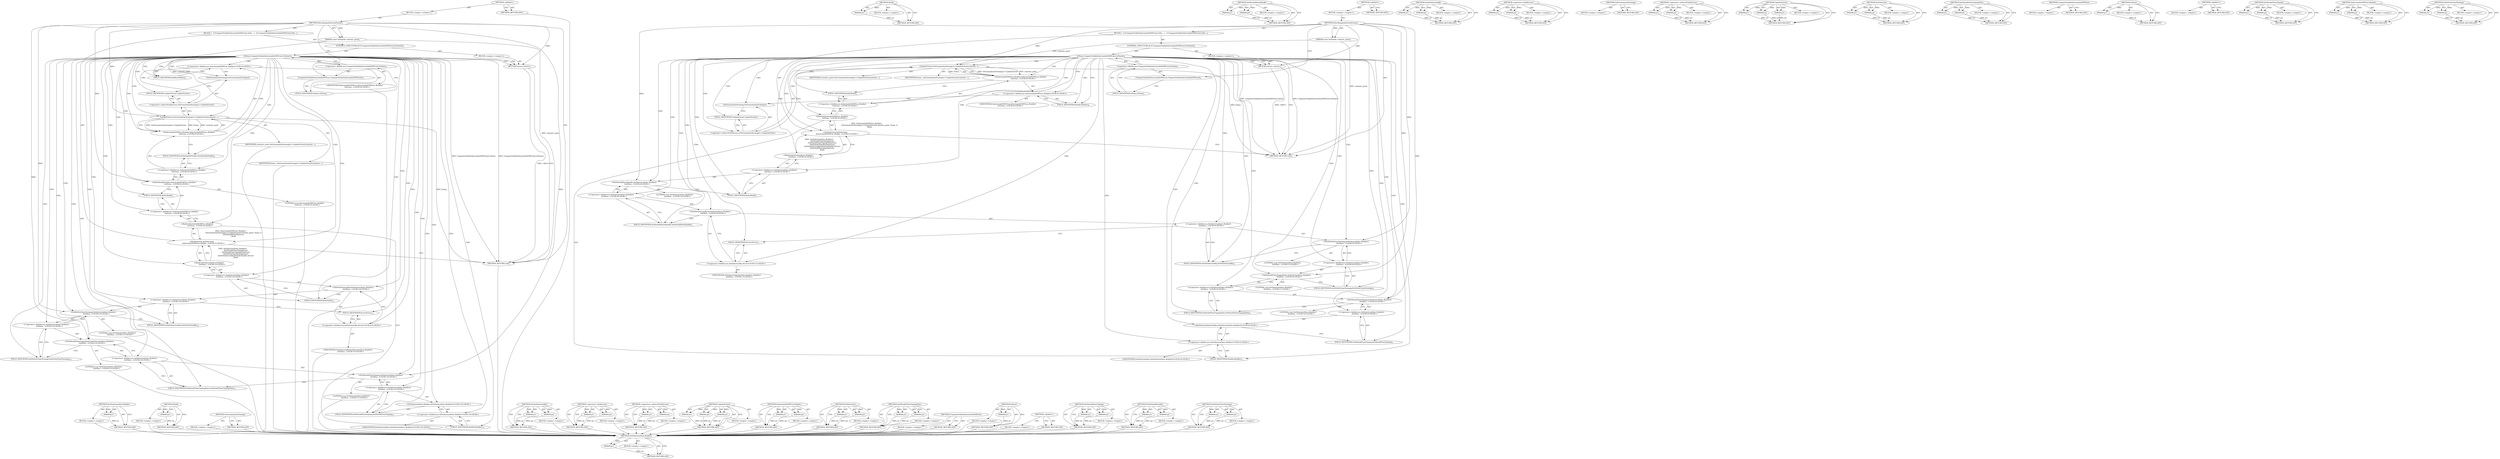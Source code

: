 digraph "SetDoNotClearStrategy" {
vulnerable_147 [label=<(METHOD,SetSelectionData.Builder)>];
vulnerable_148 [label=<(PARAM,p1)>];
vulnerable_149 [label=<(BLOCK,&lt;empty&gt;,&lt;empty&gt;)>];
vulnerable_150 [label=<(METHOD_RETURN,ANY)>];
vulnerable_99 [label=<(METHOD,Build)>];
vulnerable_100 [label=<(PARAM,p1)>];
vulnerable_101 [label=<(BLOCK,&lt;empty&gt;,&lt;empty&gt;)>];
vulnerable_102 [label=<(METHOD_RETURN,ANY)>];
vulnerable_124 [label=<(METHOD,GetGranularityStrategy)>];
vulnerable_125 [label=<(BLOCK,&lt;empty&gt;,&lt;empty&gt;)>];
vulnerable_126 [label=<(METHOD_RETURN,ANY)>];
vulnerable_6 [label=<(METHOD,&lt;global&gt;)<SUB>1</SUB>>];
vulnerable_7 [label=<(BLOCK,&lt;empty&gt;,&lt;empty&gt;)<SUB>1</SUB>>];
vulnerable_8 [label=<(METHOD,MoveRangeSelectionExtent)<SUB>1</SUB>>];
vulnerable_9 [label=<(PARAM,const IntPoint&amp; contents_point)<SUB>1</SUB>>];
vulnerable_10 [label=<(BLOCK,{
  if (ComputeVisibleSelectionInDOMTree().IsNo...,{
  if (ComputeVisibleSelectionInDOMTree().IsNo...)<SUB>1</SUB>>];
vulnerable_11 [label=<(CONTROL_STRUCTURE,IF,if (ComputeVisibleSelectionInDOMTree().IsNone()))<SUB>2</SUB>>];
vulnerable_12 [label=<(IsNone,ComputeVisibleSelectionInDOMTree().IsNone())<SUB>2</SUB>>];
vulnerable_13 [label=<(&lt;operator&gt;.fieldAccess,ComputeVisibleSelectionInDOMTree().IsNone)<SUB>2</SUB>>];
vulnerable_14 [label=<(ComputeVisibleSelectionInDOMTree,ComputeVisibleSelectionInDOMTree())<SUB>2</SUB>>];
vulnerable_15 [label=<(FIELD_IDENTIFIER,IsNone,IsNone)<SUB>2</SUB>>];
vulnerable_16 [label=<(BLOCK,&lt;empty&gt;,&lt;empty&gt;)<SUB>3</SUB>>];
vulnerable_17 [label=<(RETURN,return;,return;)<SUB>3</SUB>>];
vulnerable_18 [label="<(SetSelection,SetSelection(
       SelectionInDOMTree::Builde...)<SUB>5</SUB>>"];
vulnerable_19 [label="<(Build,SelectionInDOMTree::Builder(
           GetGran...)<SUB>6</SUB>>"];
vulnerable_20 [label="<(&lt;operator&gt;.fieldAccess,SelectionInDOMTree::Builder(
           GetGran...)<SUB>6</SUB>>"];
vulnerable_21 [label="<(SetIsHandleVisible,SelectionInDOMTree::Builder(
           GetGran...)<SUB>6</SUB>>"];
vulnerable_22 [label="<(&lt;operator&gt;.fieldAccess,SelectionInDOMTree::Builder(
           GetGran...)<SUB>6</SUB>>"];
vulnerable_23 [label="<(SelectionInDOMTree.Builder,SelectionInDOMTree::Builder(
           GetGran...)<SUB>6</SUB>>"];
vulnerable_24 [label="<(&lt;operator&gt;.fieldAccess,SelectionInDOMTree::Builder)<SUB>6</SUB>>"];
vulnerable_25 [label="<(IDENTIFIER,SelectionInDOMTree,SelectionInDOMTree::Builder(
           GetGran...)<SUB>6</SUB>>"];
vulnerable_26 [label=<(FIELD_IDENTIFIER,Builder,Builder)<SUB>6</SUB>>];
vulnerable_27 [label=<(UpdateExtent,GetGranularityStrategy()-&gt;UpdateExtent(contents...)<SUB>7</SUB>>];
vulnerable_28 [label=<(&lt;operator&gt;.indirectFieldAccess,GetGranularityStrategy()-&gt;UpdateExtent)<SUB>7</SUB>>];
vulnerable_29 [label=<(GetGranularityStrategy,GetGranularityStrategy())<SUB>7</SUB>>];
vulnerable_30 [label=<(FIELD_IDENTIFIER,UpdateExtent,UpdateExtent)<SUB>7</SUB>>];
vulnerable_31 [label=<(IDENTIFIER,contents_point,GetGranularityStrategy()-&gt;UpdateExtent(contents...)<SUB>7</SUB>>];
vulnerable_32 [label=<(IDENTIFIER,frame_,GetGranularityStrategy()-&gt;UpdateExtent(contents...)<SUB>7</SUB>>];
vulnerable_33 [label=<(FIELD_IDENTIFIER,SetIsHandleVisible,SetIsHandleVisible)<SUB>6</SUB>>];
vulnerable_34 [label="<(LITERAL,true,SelectionInDOMTree::Builder(
           GetGran...)<SUB>8</SUB>>"];
vulnerable_35 [label=<(FIELD_IDENTIFIER,Build,Build)<SUB>6</SUB>>];
vulnerable_36 [label="<(Build,SetSelectionData::Builder()
           .SetShou...)<SUB>10</SUB>>"];
vulnerable_37 [label="<(&lt;operator&gt;.fieldAccess,SetSelectionData::Builder()
           .SetShou...)<SUB>10</SUB>>"];
vulnerable_38 [label="<(SetSetSelectionBy,SetSelectionData::Builder()
           .SetShou...)<SUB>10</SUB>>"];
vulnerable_39 [label="<(&lt;operator&gt;.fieldAccess,SetSelectionData::Builder()
           .SetShou...)<SUB>10</SUB>>"];
vulnerable_40 [label="<(SetDoNotClearStrategy,SetSelectionData::Builder()
           .SetShou...)<SUB>10</SUB>>"];
vulnerable_41 [label="<(&lt;operator&gt;.fieldAccess,SetSelectionData::Builder()
           .SetShou...)<SUB>10</SUB>>"];
vulnerable_42 [label="<(SetShouldClearTypingStyle,SetSelectionData::Builder()
           .SetShou...)<SUB>10</SUB>>"];
vulnerable_43 [label="<(&lt;operator&gt;.fieldAccess,SetSelectionData::Builder()
           .SetShou...)<SUB>10</SUB>>"];
vulnerable_44 [label="<(SetShouldCloseTyping,SetSelectionData::Builder()
           .SetShou...)<SUB>10</SUB>>"];
vulnerable_45 [label="<(&lt;operator&gt;.fieldAccess,SetSelectionData::Builder()
           .SetShou...)<SUB>10</SUB>>"];
vulnerable_46 [label="<(SetSelectionData.Builder,SetSelectionData::Builder())<SUB>10</SUB>>"];
vulnerable_47 [label="<(&lt;operator&gt;.fieldAccess,SetSelectionData::Builder)<SUB>10</SUB>>"];
vulnerable_48 [label="<(IDENTIFIER,SetSelectionData,SetSelectionData::Builder())<SUB>10</SUB>>"];
vulnerable_49 [label=<(FIELD_IDENTIFIER,Builder,Builder)<SUB>10</SUB>>];
vulnerable_50 [label=<(FIELD_IDENTIFIER,SetShouldCloseTyping,SetShouldCloseTyping)<SUB>10</SUB>>];
vulnerable_51 [label="<(LITERAL,true,SetSelectionData::Builder()
           .SetShou...)<SUB>11</SUB>>"];
vulnerable_52 [label=<(FIELD_IDENTIFIER,SetShouldClearTypingStyle,SetShouldClearTypingStyle)<SUB>10</SUB>>];
vulnerable_53 [label="<(LITERAL,true,SetSelectionData::Builder()
           .SetShou...)<SUB>12</SUB>>"];
vulnerable_54 [label=<(FIELD_IDENTIFIER,SetDoNotClearStrategy,SetDoNotClearStrategy)<SUB>10</SUB>>];
vulnerable_55 [label="<(LITERAL,true,SetSelectionData::Builder()
           .SetShou...)<SUB>13</SUB>>"];
vulnerable_56 [label=<(FIELD_IDENTIFIER,SetSetSelectionBy,SetSetSelectionBy)<SUB>10</SUB>>];
vulnerable_57 [label="<(&lt;operator&gt;.fieldAccess,SetSelectionBy::kUser)<SUB>14</SUB>>"];
vulnerable_58 [label="<(IDENTIFIER,SetSelectionBy,SetSelectionData::Builder()
           .SetShou...)<SUB>14</SUB>>"];
vulnerable_59 [label=<(FIELD_IDENTIFIER,kUser,kUser)<SUB>14</SUB>>];
vulnerable_60 [label=<(FIELD_IDENTIFIER,Build,Build)<SUB>10</SUB>>];
vulnerable_61 [label=<(METHOD_RETURN,void)<SUB>1</SUB>>];
vulnerable_63 [label=<(METHOD_RETURN,ANY)<SUB>1</SUB>>];
vulnerable_127 [label=<(METHOD,SetSetSelectionBy)>];
vulnerable_128 [label=<(PARAM,p1)>];
vulnerable_129 [label=<(PARAM,p2)>];
vulnerable_130 [label=<(BLOCK,&lt;empty&gt;,&lt;empty&gt;)>];
vulnerable_131 [label=<(METHOD_RETURN,ANY)>];
vulnerable_86 [label=<(METHOD,&lt;operator&gt;.fieldAccess)>];
vulnerable_87 [label=<(PARAM,p1)>];
vulnerable_88 [label=<(PARAM,p2)>];
vulnerable_89 [label=<(BLOCK,&lt;empty&gt;,&lt;empty&gt;)>];
vulnerable_90 [label=<(METHOD_RETURN,ANY)>];
vulnerable_119 [label=<(METHOD,&lt;operator&gt;.indirectFieldAccess)>];
vulnerable_120 [label=<(PARAM,p1)>];
vulnerable_121 [label=<(PARAM,p2)>];
vulnerable_122 [label=<(BLOCK,&lt;empty&gt;,&lt;empty&gt;)>];
vulnerable_123 [label=<(METHOD_RETURN,ANY)>];
vulnerable_113 [label=<(METHOD,UpdateExtent)>];
vulnerable_114 [label=<(PARAM,p1)>];
vulnerable_115 [label=<(PARAM,p2)>];
vulnerable_116 [label=<(PARAM,p3)>];
vulnerable_117 [label=<(BLOCK,&lt;empty&gt;,&lt;empty&gt;)>];
vulnerable_118 [label=<(METHOD_RETURN,ANY)>];
vulnerable_108 [label=<(METHOD,SelectionInDOMTree.Builder)>];
vulnerable_109 [label=<(PARAM,p1)>];
vulnerable_110 [label=<(PARAM,p2)>];
vulnerable_111 [label=<(BLOCK,&lt;empty&gt;,&lt;empty&gt;)>];
vulnerable_112 [label=<(METHOD_RETURN,ANY)>];
vulnerable_94 [label=<(METHOD,SetSelection)>];
vulnerable_95 [label=<(PARAM,p1)>];
vulnerable_96 [label=<(PARAM,p2)>];
vulnerable_97 [label=<(BLOCK,&lt;empty&gt;,&lt;empty&gt;)>];
vulnerable_98 [label=<(METHOD_RETURN,ANY)>];
vulnerable_137 [label=<(METHOD,SetShouldClearTypingStyle)>];
vulnerable_138 [label=<(PARAM,p1)>];
vulnerable_139 [label=<(PARAM,p2)>];
vulnerable_140 [label=<(BLOCK,&lt;empty&gt;,&lt;empty&gt;)>];
vulnerable_141 [label=<(METHOD_RETURN,ANY)>];
vulnerable_91 [label=<(METHOD,ComputeVisibleSelectionInDOMTree)>];
vulnerable_92 [label=<(BLOCK,&lt;empty&gt;,&lt;empty&gt;)>];
vulnerable_93 [label=<(METHOD_RETURN,ANY)>];
vulnerable_82 [label=<(METHOD,IsNone)>];
vulnerable_83 [label=<(PARAM,p1)>];
vulnerable_84 [label=<(BLOCK,&lt;empty&gt;,&lt;empty&gt;)>];
vulnerable_85 [label=<(METHOD_RETURN,ANY)>];
vulnerable_76 [label=<(METHOD,&lt;global&gt;)<SUB>1</SUB>>];
vulnerable_77 [label=<(BLOCK,&lt;empty&gt;,&lt;empty&gt;)>];
vulnerable_78 [label=<(METHOD_RETURN,ANY)>];
vulnerable_142 [label=<(METHOD,SetShouldCloseTyping)>];
vulnerable_143 [label=<(PARAM,p1)>];
vulnerable_144 [label=<(PARAM,p2)>];
vulnerable_145 [label=<(BLOCK,&lt;empty&gt;,&lt;empty&gt;)>];
vulnerable_146 [label=<(METHOD_RETURN,ANY)>];
vulnerable_103 [label=<(METHOD,SetIsHandleVisible)>];
vulnerable_104 [label=<(PARAM,p1)>];
vulnerable_105 [label=<(PARAM,p2)>];
vulnerable_106 [label=<(BLOCK,&lt;empty&gt;,&lt;empty&gt;)>];
vulnerable_107 [label=<(METHOD_RETURN,ANY)>];
vulnerable_132 [label=<(METHOD,SetDoNotClearStrategy)>];
vulnerable_133 [label=<(PARAM,p1)>];
vulnerable_134 [label=<(PARAM,p2)>];
vulnerable_135 [label=<(BLOCK,&lt;empty&gt;,&lt;empty&gt;)>];
vulnerable_136 [label=<(METHOD_RETURN,ANY)>];
fixed_147 [label=<(METHOD,SetSelectionData.Builder)>];
fixed_148 [label=<(PARAM,p1)>];
fixed_149 [label=<(BLOCK,&lt;empty&gt;,&lt;empty&gt;)>];
fixed_150 [label=<(METHOD_RETURN,ANY)>];
fixed_99 [label=<(METHOD,Build)>];
fixed_100 [label=<(PARAM,p1)>];
fixed_101 [label=<(BLOCK,&lt;empty&gt;,&lt;empty&gt;)>];
fixed_102 [label=<(METHOD_RETURN,ANY)>];
fixed_122 [label=<(METHOD,SetShouldShowHandle)>];
fixed_123 [label=<(PARAM,p1)>];
fixed_124 [label=<(PARAM,p2)>];
fixed_125 [label=<(BLOCK,&lt;empty&gt;,&lt;empty&gt;)>];
fixed_126 [label=<(METHOD_RETURN,ANY)>];
fixed_6 [label=<(METHOD,&lt;global&gt;)<SUB>1</SUB>>];
fixed_7 [label=<(BLOCK,&lt;empty&gt;,&lt;empty&gt;)<SUB>1</SUB>>];
fixed_8 [label=<(METHOD,MoveRangeSelectionExtent)<SUB>1</SUB>>];
fixed_9 [label=<(PARAM,const IntPoint&amp; contents_point)<SUB>1</SUB>>];
fixed_10 [label=<(BLOCK,{
  if (ComputeVisibleSelectionInDOMTree().IsNo...,{
  if (ComputeVisibleSelectionInDOMTree().IsNo...)<SUB>1</SUB>>];
fixed_11 [label=<(CONTROL_STRUCTURE,IF,if (ComputeVisibleSelectionInDOMTree().IsNone()))<SUB>2</SUB>>];
fixed_12 [label=<(IsNone,ComputeVisibleSelectionInDOMTree().IsNone())<SUB>2</SUB>>];
fixed_13 [label=<(&lt;operator&gt;.fieldAccess,ComputeVisibleSelectionInDOMTree().IsNone)<SUB>2</SUB>>];
fixed_14 [label=<(ComputeVisibleSelectionInDOMTree,ComputeVisibleSelectionInDOMTree())<SUB>2</SUB>>];
fixed_15 [label=<(FIELD_IDENTIFIER,IsNone,IsNone)<SUB>2</SUB>>];
fixed_16 [label=<(BLOCK,&lt;empty&gt;,&lt;empty&gt;)<SUB>3</SUB>>];
fixed_17 [label=<(RETURN,return;,return;)<SUB>3</SUB>>];
fixed_18 [label="<(SetSelection,SetSelection(
       SelectionInDOMTree::Builde...)<SUB>5</SUB>>"];
fixed_19 [label="<(Build,SelectionInDOMTree::Builder(
           GetGran...)<SUB>6</SUB>>"];
fixed_20 [label="<(&lt;operator&gt;.fieldAccess,SelectionInDOMTree::Builder(
           GetGran...)<SUB>6</SUB>>"];
fixed_21 [label="<(SelectionInDOMTree.Builder,SelectionInDOMTree::Builder(
           GetGran...)<SUB>6</SUB>>"];
fixed_22 [label="<(&lt;operator&gt;.fieldAccess,SelectionInDOMTree::Builder)<SUB>6</SUB>>"];
fixed_23 [label="<(IDENTIFIER,SelectionInDOMTree,SelectionInDOMTree::Builder(
           GetGran...)<SUB>6</SUB>>"];
fixed_24 [label=<(FIELD_IDENTIFIER,Builder,Builder)<SUB>6</SUB>>];
fixed_25 [label=<(UpdateExtent,GetGranularityStrategy()-&gt;UpdateExtent(contents...)<SUB>7</SUB>>];
fixed_26 [label=<(&lt;operator&gt;.indirectFieldAccess,GetGranularityStrategy()-&gt;UpdateExtent)<SUB>7</SUB>>];
fixed_27 [label=<(GetGranularityStrategy,GetGranularityStrategy())<SUB>7</SUB>>];
fixed_28 [label=<(FIELD_IDENTIFIER,UpdateExtent,UpdateExtent)<SUB>7</SUB>>];
fixed_29 [label=<(IDENTIFIER,contents_point,GetGranularityStrategy()-&gt;UpdateExtent(contents...)<SUB>7</SUB>>];
fixed_30 [label=<(IDENTIFIER,frame_,GetGranularityStrategy()-&gt;UpdateExtent(contents...)<SUB>7</SUB>>];
fixed_31 [label=<(FIELD_IDENTIFIER,Build,Build)<SUB>6</SUB>>];
fixed_32 [label="<(Build,SetSelectionData::Builder()
           .SetShou...)<SUB>9</SUB>>"];
fixed_33 [label="<(&lt;operator&gt;.fieldAccess,SetSelectionData::Builder()
           .SetShou...)<SUB>9</SUB>>"];
fixed_34 [label="<(SetShouldShowHandle,SetSelectionData::Builder()
           .SetShou...)<SUB>9</SUB>>"];
fixed_35 [label="<(&lt;operator&gt;.fieldAccess,SetSelectionData::Builder()
           .SetShou...)<SUB>9</SUB>>"];
fixed_36 [label="<(SetSetSelectionBy,SetSelectionData::Builder()
           .SetShou...)<SUB>9</SUB>>"];
fixed_37 [label="<(&lt;operator&gt;.fieldAccess,SetSelectionData::Builder()
           .SetShou...)<SUB>9</SUB>>"];
fixed_38 [label="<(SetDoNotClearStrategy,SetSelectionData::Builder()
           .SetShou...)<SUB>9</SUB>>"];
fixed_39 [label="<(&lt;operator&gt;.fieldAccess,SetSelectionData::Builder()
           .SetShou...)<SUB>9</SUB>>"];
fixed_40 [label="<(SetShouldClearTypingStyle,SetSelectionData::Builder()
           .SetShou...)<SUB>9</SUB>>"];
fixed_41 [label="<(&lt;operator&gt;.fieldAccess,SetSelectionData::Builder()
           .SetShou...)<SUB>9</SUB>>"];
fixed_42 [label="<(SetShouldCloseTyping,SetSelectionData::Builder()
           .SetShou...)<SUB>9</SUB>>"];
fixed_43 [label="<(&lt;operator&gt;.fieldAccess,SetSelectionData::Builder()
           .SetShou...)<SUB>9</SUB>>"];
fixed_44 [label="<(SetSelectionData.Builder,SetSelectionData::Builder())<SUB>9</SUB>>"];
fixed_45 [label="<(&lt;operator&gt;.fieldAccess,SetSelectionData::Builder)<SUB>9</SUB>>"];
fixed_46 [label="<(IDENTIFIER,SetSelectionData,SetSelectionData::Builder())<SUB>9</SUB>>"];
fixed_47 [label=<(FIELD_IDENTIFIER,Builder,Builder)<SUB>9</SUB>>];
fixed_48 [label=<(FIELD_IDENTIFIER,SetShouldCloseTyping,SetShouldCloseTyping)<SUB>9</SUB>>];
fixed_49 [label="<(LITERAL,true,SetSelectionData::Builder()
           .SetShou...)<SUB>10</SUB>>"];
fixed_50 [label=<(FIELD_IDENTIFIER,SetShouldClearTypingStyle,SetShouldClearTypingStyle)<SUB>9</SUB>>];
fixed_51 [label="<(LITERAL,true,SetSelectionData::Builder()
           .SetShou...)<SUB>11</SUB>>"];
fixed_52 [label=<(FIELD_IDENTIFIER,SetDoNotClearStrategy,SetDoNotClearStrategy)<SUB>9</SUB>>];
fixed_53 [label="<(LITERAL,true,SetSelectionData::Builder()
           .SetShou...)<SUB>12</SUB>>"];
fixed_54 [label=<(FIELD_IDENTIFIER,SetSetSelectionBy,SetSetSelectionBy)<SUB>9</SUB>>];
fixed_55 [label="<(&lt;operator&gt;.fieldAccess,SetSelectionBy::kUser)<SUB>13</SUB>>"];
fixed_56 [label="<(IDENTIFIER,SetSelectionBy,SetSelectionData::Builder()
           .SetShou...)<SUB>13</SUB>>"];
fixed_57 [label=<(FIELD_IDENTIFIER,kUser,kUser)<SUB>13</SUB>>];
fixed_58 [label=<(FIELD_IDENTIFIER,SetShouldShowHandle,SetShouldShowHandle)<SUB>9</SUB>>];
fixed_59 [label="<(LITERAL,true,SetSelectionData::Builder()
           .SetShou...)<SUB>14</SUB>>"];
fixed_60 [label=<(FIELD_IDENTIFIER,Build,Build)<SUB>9</SUB>>];
fixed_61 [label=<(METHOD_RETURN,void)<SUB>1</SUB>>];
fixed_63 [label=<(METHOD_RETURN,ANY)<SUB>1</SUB>>];
fixed_127 [label=<(METHOD,SetSetSelectionBy)>];
fixed_128 [label=<(PARAM,p1)>];
fixed_129 [label=<(PARAM,p2)>];
fixed_130 [label=<(BLOCK,&lt;empty&gt;,&lt;empty&gt;)>];
fixed_131 [label=<(METHOD_RETURN,ANY)>];
fixed_86 [label=<(METHOD,&lt;operator&gt;.fieldAccess)>];
fixed_87 [label=<(PARAM,p1)>];
fixed_88 [label=<(PARAM,p2)>];
fixed_89 [label=<(BLOCK,&lt;empty&gt;,&lt;empty&gt;)>];
fixed_90 [label=<(METHOD_RETURN,ANY)>];
fixed_119 [label=<(METHOD,GetGranularityStrategy)>];
fixed_120 [label=<(BLOCK,&lt;empty&gt;,&lt;empty&gt;)>];
fixed_121 [label=<(METHOD_RETURN,ANY)>];
fixed_114 [label=<(METHOD,&lt;operator&gt;.indirectFieldAccess)>];
fixed_115 [label=<(PARAM,p1)>];
fixed_116 [label=<(PARAM,p2)>];
fixed_117 [label=<(BLOCK,&lt;empty&gt;,&lt;empty&gt;)>];
fixed_118 [label=<(METHOD_RETURN,ANY)>];
fixed_108 [label=<(METHOD,UpdateExtent)>];
fixed_109 [label=<(PARAM,p1)>];
fixed_110 [label=<(PARAM,p2)>];
fixed_111 [label=<(PARAM,p3)>];
fixed_112 [label=<(BLOCK,&lt;empty&gt;,&lt;empty&gt;)>];
fixed_113 [label=<(METHOD_RETURN,ANY)>];
fixed_94 [label=<(METHOD,SetSelection)>];
fixed_95 [label=<(PARAM,p1)>];
fixed_96 [label=<(PARAM,p2)>];
fixed_97 [label=<(BLOCK,&lt;empty&gt;,&lt;empty&gt;)>];
fixed_98 [label=<(METHOD_RETURN,ANY)>];
fixed_137 [label=<(METHOD,SetShouldClearTypingStyle)>];
fixed_138 [label=<(PARAM,p1)>];
fixed_139 [label=<(PARAM,p2)>];
fixed_140 [label=<(BLOCK,&lt;empty&gt;,&lt;empty&gt;)>];
fixed_141 [label=<(METHOD_RETURN,ANY)>];
fixed_91 [label=<(METHOD,ComputeVisibleSelectionInDOMTree)>];
fixed_92 [label=<(BLOCK,&lt;empty&gt;,&lt;empty&gt;)>];
fixed_93 [label=<(METHOD_RETURN,ANY)>];
fixed_82 [label=<(METHOD,IsNone)>];
fixed_83 [label=<(PARAM,p1)>];
fixed_84 [label=<(BLOCK,&lt;empty&gt;,&lt;empty&gt;)>];
fixed_85 [label=<(METHOD_RETURN,ANY)>];
fixed_76 [label=<(METHOD,&lt;global&gt;)<SUB>1</SUB>>];
fixed_77 [label=<(BLOCK,&lt;empty&gt;,&lt;empty&gt;)>];
fixed_78 [label=<(METHOD_RETURN,ANY)>];
fixed_142 [label=<(METHOD,SetShouldCloseTyping)>];
fixed_143 [label=<(PARAM,p1)>];
fixed_144 [label=<(PARAM,p2)>];
fixed_145 [label=<(BLOCK,&lt;empty&gt;,&lt;empty&gt;)>];
fixed_146 [label=<(METHOD_RETURN,ANY)>];
fixed_103 [label=<(METHOD,SelectionInDOMTree.Builder)>];
fixed_104 [label=<(PARAM,p1)>];
fixed_105 [label=<(PARAM,p2)>];
fixed_106 [label=<(BLOCK,&lt;empty&gt;,&lt;empty&gt;)>];
fixed_107 [label=<(METHOD_RETURN,ANY)>];
fixed_132 [label=<(METHOD,SetDoNotClearStrategy)>];
fixed_133 [label=<(PARAM,p1)>];
fixed_134 [label=<(PARAM,p2)>];
fixed_135 [label=<(BLOCK,&lt;empty&gt;,&lt;empty&gt;)>];
fixed_136 [label=<(METHOD_RETURN,ANY)>];
vulnerable_147 -> vulnerable_148  [key=0, label="AST: "];
vulnerable_147 -> vulnerable_148  [key=1, label="DDG: "];
vulnerable_147 -> vulnerable_149  [key=0, label="AST: "];
vulnerable_147 -> vulnerable_150  [key=0, label="AST: "];
vulnerable_147 -> vulnerable_150  [key=1, label="CFG: "];
vulnerable_148 -> vulnerable_150  [key=0, label="DDG: p1"];
vulnerable_149 -> fixed_147  [key=0];
vulnerable_150 -> fixed_147  [key=0];
vulnerable_99 -> vulnerable_100  [key=0, label="AST: "];
vulnerable_99 -> vulnerable_100  [key=1, label="DDG: "];
vulnerable_99 -> vulnerable_101  [key=0, label="AST: "];
vulnerable_99 -> vulnerable_102  [key=0, label="AST: "];
vulnerable_99 -> vulnerable_102  [key=1, label="CFG: "];
vulnerable_100 -> vulnerable_102  [key=0, label="DDG: p1"];
vulnerable_101 -> fixed_147  [key=0];
vulnerable_102 -> fixed_147  [key=0];
vulnerable_124 -> vulnerable_125  [key=0, label="AST: "];
vulnerable_124 -> vulnerable_126  [key=0, label="AST: "];
vulnerable_124 -> vulnerable_126  [key=1, label="CFG: "];
vulnerable_125 -> fixed_147  [key=0];
vulnerable_126 -> fixed_147  [key=0];
vulnerable_6 -> vulnerable_7  [key=0, label="AST: "];
vulnerable_6 -> vulnerable_63  [key=0, label="AST: "];
vulnerable_6 -> vulnerable_63  [key=1, label="CFG: "];
vulnerable_7 -> vulnerable_8  [key=0, label="AST: "];
vulnerable_8 -> vulnerable_9  [key=0, label="AST: "];
vulnerable_8 -> vulnerable_9  [key=1, label="DDG: "];
vulnerable_8 -> vulnerable_10  [key=0, label="AST: "];
vulnerable_8 -> vulnerable_61  [key=0, label="AST: "];
vulnerable_8 -> vulnerable_14  [key=0, label="CFG: "];
vulnerable_8 -> vulnerable_17  [key=0, label="DDG: "];
vulnerable_8 -> vulnerable_21  [key=0, label="DDG: "];
vulnerable_8 -> vulnerable_40  [key=0, label="DDG: "];
vulnerable_8 -> vulnerable_27  [key=0, label="DDG: "];
vulnerable_8 -> vulnerable_42  [key=0, label="DDG: "];
vulnerable_8 -> vulnerable_44  [key=0, label="DDG: "];
vulnerable_9 -> vulnerable_61  [key=0, label="DDG: contents_point"];
vulnerable_9 -> vulnerable_27  [key=0, label="DDG: contents_point"];
vulnerable_10 -> vulnerable_11  [key=0, label="AST: "];
vulnerable_10 -> vulnerable_18  [key=0, label="AST: "];
vulnerable_11 -> vulnerable_12  [key=0, label="AST: "];
vulnerable_11 -> vulnerable_16  [key=0, label="AST: "];
vulnerable_12 -> vulnerable_13  [key=0, label="AST: "];
vulnerable_12 -> vulnerable_17  [key=0, label="CFG: "];
vulnerable_12 -> vulnerable_17  [key=1, label="CDG: "];
vulnerable_12 -> vulnerable_26  [key=0, label="CFG: "];
vulnerable_12 -> vulnerable_26  [key=1, label="CDG: "];
vulnerable_12 -> vulnerable_61  [key=0, label="DDG: ComputeVisibleSelectionInDOMTree().IsNone"];
vulnerable_12 -> vulnerable_61  [key=1, label="DDG: ComputeVisibleSelectionInDOMTree().IsNone()"];
vulnerable_12 -> vulnerable_24  [key=0, label="CDG: "];
vulnerable_12 -> vulnerable_47  [key=0, label="CDG: "];
vulnerable_12 -> vulnerable_30  [key=0, label="CDG: "];
vulnerable_12 -> vulnerable_21  [key=0, label="CDG: "];
vulnerable_12 -> vulnerable_49  [key=0, label="CDG: "];
vulnerable_12 -> vulnerable_60  [key=0, label="CDG: "];
vulnerable_12 -> vulnerable_33  [key=0, label="CDG: "];
vulnerable_12 -> vulnerable_42  [key=0, label="CDG: "];
vulnerable_12 -> vulnerable_23  [key=0, label="CDG: "];
vulnerable_12 -> vulnerable_57  [key=0, label="CDG: "];
vulnerable_12 -> vulnerable_19  [key=0, label="CDG: "];
vulnerable_12 -> vulnerable_28  [key=0, label="CDG: "];
vulnerable_12 -> vulnerable_36  [key=0, label="CDG: "];
vulnerable_12 -> vulnerable_52  [key=0, label="CDG: "];
vulnerable_12 -> vulnerable_37  [key=0, label="CDG: "];
vulnerable_12 -> vulnerable_46  [key=0, label="CDG: "];
vulnerable_12 -> vulnerable_20  [key=0, label="CDG: "];
vulnerable_12 -> vulnerable_38  [key=0, label="CDG: "];
vulnerable_12 -> vulnerable_56  [key=0, label="CDG: "];
vulnerable_12 -> vulnerable_22  [key=0, label="CDG: "];
vulnerable_12 -> vulnerable_41  [key=0, label="CDG: "];
vulnerable_12 -> vulnerable_45  [key=0, label="CDG: "];
vulnerable_12 -> vulnerable_27  [key=0, label="CDG: "];
vulnerable_12 -> vulnerable_40  [key=0, label="CDG: "];
vulnerable_12 -> vulnerable_29  [key=0, label="CDG: "];
vulnerable_12 -> vulnerable_18  [key=0, label="CDG: "];
vulnerable_12 -> vulnerable_50  [key=0, label="CDG: "];
vulnerable_12 -> vulnerable_59  [key=0, label="CDG: "];
vulnerable_12 -> vulnerable_44  [key=0, label="CDG: "];
vulnerable_12 -> vulnerable_35  [key=0, label="CDG: "];
vulnerable_12 -> vulnerable_54  [key=0, label="CDG: "];
vulnerable_12 -> vulnerable_39  [key=0, label="CDG: "];
vulnerable_12 -> vulnerable_43  [key=0, label="CDG: "];
vulnerable_13 -> vulnerable_14  [key=0, label="AST: "];
vulnerable_13 -> vulnerable_15  [key=0, label="AST: "];
vulnerable_13 -> vulnerable_12  [key=0, label="CFG: "];
vulnerable_14 -> vulnerable_15  [key=0, label="CFG: "];
vulnerable_15 -> vulnerable_13  [key=0, label="CFG: "];
vulnerable_16 -> vulnerable_17  [key=0, label="AST: "];
vulnerable_17 -> vulnerable_61  [key=0, label="CFG: "];
vulnerable_17 -> vulnerable_61  [key=1, label="DDG: &lt;RET&gt;"];
vulnerable_18 -> vulnerable_19  [key=0, label="AST: "];
vulnerable_18 -> vulnerable_36  [key=0, label="AST: "];
vulnerable_18 -> vulnerable_61  [key=0, label="CFG: "];
vulnerable_19 -> vulnerable_20  [key=0, label="AST: "];
vulnerable_19 -> vulnerable_49  [key=0, label="CFG: "];
vulnerable_19 -> vulnerable_18  [key=0, label="DDG: SelectionInDOMTree::Builder(
           GetGranularityStrategy()-&gt;UpdateExtent(contents_point, frame_))
          .SetIsHandleVisible(true)
           .Build"];
vulnerable_20 -> vulnerable_21  [key=0, label="AST: "];
vulnerable_20 -> vulnerable_35  [key=0, label="AST: "];
vulnerable_20 -> vulnerable_19  [key=0, label="CFG: "];
vulnerable_21 -> vulnerable_22  [key=0, label="AST: "];
vulnerable_21 -> vulnerable_34  [key=0, label="AST: "];
vulnerable_21 -> vulnerable_35  [key=0, label="CFG: "];
vulnerable_22 -> vulnerable_23  [key=0, label="AST: "];
vulnerable_22 -> vulnerable_33  [key=0, label="AST: "];
vulnerable_22 -> vulnerable_21  [key=0, label="CFG: "];
vulnerable_23 -> vulnerable_24  [key=0, label="AST: "];
vulnerable_23 -> vulnerable_27  [key=0, label="AST: "];
vulnerable_23 -> vulnerable_33  [key=0, label="CFG: "];
vulnerable_24 -> vulnerable_25  [key=0, label="AST: "];
vulnerable_24 -> vulnerable_26  [key=0, label="AST: "];
vulnerable_24 -> vulnerable_29  [key=0, label="CFG: "];
vulnerable_25 -> fixed_147  [key=0];
vulnerable_26 -> vulnerable_24  [key=0, label="CFG: "];
vulnerable_27 -> vulnerable_28  [key=0, label="AST: "];
vulnerable_27 -> vulnerable_31  [key=0, label="AST: "];
vulnerable_27 -> vulnerable_32  [key=0, label="AST: "];
vulnerable_27 -> vulnerable_23  [key=0, label="CFG: "];
vulnerable_27 -> vulnerable_23  [key=1, label="DDG: GetGranularityStrategy()-&gt;UpdateExtent"];
vulnerable_27 -> vulnerable_23  [key=2, label="DDG: contents_point"];
vulnerable_27 -> vulnerable_23  [key=3, label="DDG: frame_"];
vulnerable_27 -> vulnerable_61  [key=0, label="DDG: frame_"];
vulnerable_28 -> vulnerable_29  [key=0, label="AST: "];
vulnerable_28 -> vulnerable_30  [key=0, label="AST: "];
vulnerable_28 -> vulnerable_27  [key=0, label="CFG: "];
vulnerable_29 -> vulnerable_30  [key=0, label="CFG: "];
vulnerable_30 -> vulnerable_28  [key=0, label="CFG: "];
vulnerable_31 -> fixed_147  [key=0];
vulnerable_32 -> fixed_147  [key=0];
vulnerable_33 -> vulnerable_22  [key=0, label="CFG: "];
vulnerable_34 -> fixed_147  [key=0];
vulnerable_35 -> vulnerable_20  [key=0, label="CFG: "];
vulnerable_36 -> vulnerable_37  [key=0, label="AST: "];
vulnerable_36 -> vulnerable_18  [key=0, label="CFG: "];
vulnerable_36 -> vulnerable_18  [key=1, label="DDG: SetSelectionData::Builder()
           .SetShouldCloseTyping(true)
           .SetShouldClearTypingStyle(true)
           .SetDoNotClearStrategy(true)
           .SetSetSelectionBy(SetSelectionBy::kUser)
           .Build"];
vulnerable_37 -> vulnerable_38  [key=0, label="AST: "];
vulnerable_37 -> vulnerable_60  [key=0, label="AST: "];
vulnerable_37 -> vulnerable_36  [key=0, label="CFG: "];
vulnerable_38 -> vulnerable_39  [key=0, label="AST: "];
vulnerable_38 -> vulnerable_57  [key=0, label="AST: "];
vulnerable_38 -> vulnerable_60  [key=0, label="CFG: "];
vulnerable_39 -> vulnerable_40  [key=0, label="AST: "];
vulnerable_39 -> vulnerable_56  [key=0, label="AST: "];
vulnerable_39 -> vulnerable_59  [key=0, label="CFG: "];
vulnerable_40 -> vulnerable_41  [key=0, label="AST: "];
vulnerable_40 -> vulnerable_55  [key=0, label="AST: "];
vulnerable_40 -> vulnerable_56  [key=0, label="CFG: "];
vulnerable_41 -> vulnerable_42  [key=0, label="AST: "];
vulnerable_41 -> vulnerable_54  [key=0, label="AST: "];
vulnerable_41 -> vulnerable_40  [key=0, label="CFG: "];
vulnerable_42 -> vulnerable_43  [key=0, label="AST: "];
vulnerable_42 -> vulnerable_53  [key=0, label="AST: "];
vulnerable_42 -> vulnerable_54  [key=0, label="CFG: "];
vulnerable_43 -> vulnerable_44  [key=0, label="AST: "];
vulnerable_43 -> vulnerable_52  [key=0, label="AST: "];
vulnerable_43 -> vulnerable_42  [key=0, label="CFG: "];
vulnerable_44 -> vulnerable_45  [key=0, label="AST: "];
vulnerable_44 -> vulnerable_51  [key=0, label="AST: "];
vulnerable_44 -> vulnerable_52  [key=0, label="CFG: "];
vulnerable_45 -> vulnerable_46  [key=0, label="AST: "];
vulnerable_45 -> vulnerable_50  [key=0, label="AST: "];
vulnerable_45 -> vulnerable_44  [key=0, label="CFG: "];
vulnerable_46 -> vulnerable_47  [key=0, label="AST: "];
vulnerable_46 -> vulnerable_50  [key=0, label="CFG: "];
vulnerable_47 -> vulnerable_48  [key=0, label="AST: "];
vulnerable_47 -> vulnerable_49  [key=0, label="AST: "];
vulnerable_47 -> vulnerable_46  [key=0, label="CFG: "];
vulnerable_48 -> fixed_147  [key=0];
vulnerable_49 -> vulnerable_47  [key=0, label="CFG: "];
vulnerable_50 -> vulnerable_45  [key=0, label="CFG: "];
vulnerable_51 -> fixed_147  [key=0];
vulnerable_52 -> vulnerable_43  [key=0, label="CFG: "];
vulnerable_53 -> fixed_147  [key=0];
vulnerable_54 -> vulnerable_41  [key=0, label="CFG: "];
vulnerable_55 -> fixed_147  [key=0];
vulnerable_56 -> vulnerable_39  [key=0, label="CFG: "];
vulnerable_57 -> vulnerable_58  [key=0, label="AST: "];
vulnerable_57 -> vulnerable_59  [key=0, label="AST: "];
vulnerable_57 -> vulnerable_38  [key=0, label="CFG: "];
vulnerable_58 -> fixed_147  [key=0];
vulnerable_59 -> vulnerable_57  [key=0, label="CFG: "];
vulnerable_60 -> vulnerable_37  [key=0, label="CFG: "];
vulnerable_61 -> fixed_147  [key=0];
vulnerable_63 -> fixed_147  [key=0];
vulnerable_127 -> vulnerable_128  [key=0, label="AST: "];
vulnerable_127 -> vulnerable_128  [key=1, label="DDG: "];
vulnerable_127 -> vulnerable_130  [key=0, label="AST: "];
vulnerable_127 -> vulnerable_129  [key=0, label="AST: "];
vulnerable_127 -> vulnerable_129  [key=1, label="DDG: "];
vulnerable_127 -> vulnerable_131  [key=0, label="AST: "];
vulnerable_127 -> vulnerable_131  [key=1, label="CFG: "];
vulnerable_128 -> vulnerable_131  [key=0, label="DDG: p1"];
vulnerable_129 -> vulnerable_131  [key=0, label="DDG: p2"];
vulnerable_130 -> fixed_147  [key=0];
vulnerable_131 -> fixed_147  [key=0];
vulnerable_86 -> vulnerable_87  [key=0, label="AST: "];
vulnerable_86 -> vulnerable_87  [key=1, label="DDG: "];
vulnerable_86 -> vulnerable_89  [key=0, label="AST: "];
vulnerable_86 -> vulnerable_88  [key=0, label="AST: "];
vulnerable_86 -> vulnerable_88  [key=1, label="DDG: "];
vulnerable_86 -> vulnerable_90  [key=0, label="AST: "];
vulnerable_86 -> vulnerable_90  [key=1, label="CFG: "];
vulnerable_87 -> vulnerable_90  [key=0, label="DDG: p1"];
vulnerable_88 -> vulnerable_90  [key=0, label="DDG: p2"];
vulnerable_89 -> fixed_147  [key=0];
vulnerable_90 -> fixed_147  [key=0];
vulnerable_119 -> vulnerable_120  [key=0, label="AST: "];
vulnerable_119 -> vulnerable_120  [key=1, label="DDG: "];
vulnerable_119 -> vulnerable_122  [key=0, label="AST: "];
vulnerable_119 -> vulnerable_121  [key=0, label="AST: "];
vulnerable_119 -> vulnerable_121  [key=1, label="DDG: "];
vulnerable_119 -> vulnerable_123  [key=0, label="AST: "];
vulnerable_119 -> vulnerable_123  [key=1, label="CFG: "];
vulnerable_120 -> vulnerable_123  [key=0, label="DDG: p1"];
vulnerable_121 -> vulnerable_123  [key=0, label="DDG: p2"];
vulnerable_122 -> fixed_147  [key=0];
vulnerable_123 -> fixed_147  [key=0];
vulnerable_113 -> vulnerable_114  [key=0, label="AST: "];
vulnerable_113 -> vulnerable_114  [key=1, label="DDG: "];
vulnerable_113 -> vulnerable_117  [key=0, label="AST: "];
vulnerable_113 -> vulnerable_115  [key=0, label="AST: "];
vulnerable_113 -> vulnerable_115  [key=1, label="DDG: "];
vulnerable_113 -> vulnerable_118  [key=0, label="AST: "];
vulnerable_113 -> vulnerable_118  [key=1, label="CFG: "];
vulnerable_113 -> vulnerable_116  [key=0, label="AST: "];
vulnerable_113 -> vulnerable_116  [key=1, label="DDG: "];
vulnerable_114 -> vulnerable_118  [key=0, label="DDG: p1"];
vulnerable_115 -> vulnerable_118  [key=0, label="DDG: p2"];
vulnerable_116 -> vulnerable_118  [key=0, label="DDG: p3"];
vulnerable_117 -> fixed_147  [key=0];
vulnerable_118 -> fixed_147  [key=0];
vulnerable_108 -> vulnerable_109  [key=0, label="AST: "];
vulnerable_108 -> vulnerable_109  [key=1, label="DDG: "];
vulnerable_108 -> vulnerable_111  [key=0, label="AST: "];
vulnerable_108 -> vulnerable_110  [key=0, label="AST: "];
vulnerable_108 -> vulnerable_110  [key=1, label="DDG: "];
vulnerable_108 -> vulnerable_112  [key=0, label="AST: "];
vulnerable_108 -> vulnerable_112  [key=1, label="CFG: "];
vulnerable_109 -> vulnerable_112  [key=0, label="DDG: p1"];
vulnerable_110 -> vulnerable_112  [key=0, label="DDG: p2"];
vulnerable_111 -> fixed_147  [key=0];
vulnerable_112 -> fixed_147  [key=0];
vulnerable_94 -> vulnerable_95  [key=0, label="AST: "];
vulnerable_94 -> vulnerable_95  [key=1, label="DDG: "];
vulnerable_94 -> vulnerable_97  [key=0, label="AST: "];
vulnerable_94 -> vulnerable_96  [key=0, label="AST: "];
vulnerable_94 -> vulnerable_96  [key=1, label="DDG: "];
vulnerable_94 -> vulnerable_98  [key=0, label="AST: "];
vulnerable_94 -> vulnerable_98  [key=1, label="CFG: "];
vulnerable_95 -> vulnerable_98  [key=0, label="DDG: p1"];
vulnerable_96 -> vulnerable_98  [key=0, label="DDG: p2"];
vulnerable_97 -> fixed_147  [key=0];
vulnerable_98 -> fixed_147  [key=0];
vulnerable_137 -> vulnerable_138  [key=0, label="AST: "];
vulnerable_137 -> vulnerable_138  [key=1, label="DDG: "];
vulnerable_137 -> vulnerable_140  [key=0, label="AST: "];
vulnerable_137 -> vulnerable_139  [key=0, label="AST: "];
vulnerable_137 -> vulnerable_139  [key=1, label="DDG: "];
vulnerable_137 -> vulnerable_141  [key=0, label="AST: "];
vulnerable_137 -> vulnerable_141  [key=1, label="CFG: "];
vulnerable_138 -> vulnerable_141  [key=0, label="DDG: p1"];
vulnerable_139 -> vulnerable_141  [key=0, label="DDG: p2"];
vulnerable_140 -> fixed_147  [key=0];
vulnerable_141 -> fixed_147  [key=0];
vulnerable_91 -> vulnerable_92  [key=0, label="AST: "];
vulnerable_91 -> vulnerable_93  [key=0, label="AST: "];
vulnerable_91 -> vulnerable_93  [key=1, label="CFG: "];
vulnerable_92 -> fixed_147  [key=0];
vulnerable_93 -> fixed_147  [key=0];
vulnerable_82 -> vulnerable_83  [key=0, label="AST: "];
vulnerable_82 -> vulnerable_83  [key=1, label="DDG: "];
vulnerable_82 -> vulnerable_84  [key=0, label="AST: "];
vulnerable_82 -> vulnerable_85  [key=0, label="AST: "];
vulnerable_82 -> vulnerable_85  [key=1, label="CFG: "];
vulnerable_83 -> vulnerable_85  [key=0, label="DDG: p1"];
vulnerable_84 -> fixed_147  [key=0];
vulnerable_85 -> fixed_147  [key=0];
vulnerable_76 -> vulnerable_77  [key=0, label="AST: "];
vulnerable_76 -> vulnerable_78  [key=0, label="AST: "];
vulnerable_76 -> vulnerable_78  [key=1, label="CFG: "];
vulnerable_77 -> fixed_147  [key=0];
vulnerable_78 -> fixed_147  [key=0];
vulnerable_142 -> vulnerable_143  [key=0, label="AST: "];
vulnerable_142 -> vulnerable_143  [key=1, label="DDG: "];
vulnerable_142 -> vulnerable_145  [key=0, label="AST: "];
vulnerable_142 -> vulnerable_144  [key=0, label="AST: "];
vulnerable_142 -> vulnerable_144  [key=1, label="DDG: "];
vulnerable_142 -> vulnerable_146  [key=0, label="AST: "];
vulnerable_142 -> vulnerable_146  [key=1, label="CFG: "];
vulnerable_143 -> vulnerable_146  [key=0, label="DDG: p1"];
vulnerable_144 -> vulnerable_146  [key=0, label="DDG: p2"];
vulnerable_145 -> fixed_147  [key=0];
vulnerable_146 -> fixed_147  [key=0];
vulnerable_103 -> vulnerable_104  [key=0, label="AST: "];
vulnerable_103 -> vulnerable_104  [key=1, label="DDG: "];
vulnerable_103 -> vulnerable_106  [key=0, label="AST: "];
vulnerable_103 -> vulnerable_105  [key=0, label="AST: "];
vulnerable_103 -> vulnerable_105  [key=1, label="DDG: "];
vulnerable_103 -> vulnerable_107  [key=0, label="AST: "];
vulnerable_103 -> vulnerable_107  [key=1, label="CFG: "];
vulnerable_104 -> vulnerable_107  [key=0, label="DDG: p1"];
vulnerable_105 -> vulnerable_107  [key=0, label="DDG: p2"];
vulnerable_106 -> fixed_147  [key=0];
vulnerable_107 -> fixed_147  [key=0];
vulnerable_132 -> vulnerable_133  [key=0, label="AST: "];
vulnerable_132 -> vulnerable_133  [key=1, label="DDG: "];
vulnerable_132 -> vulnerable_135  [key=0, label="AST: "];
vulnerable_132 -> vulnerable_134  [key=0, label="AST: "];
vulnerable_132 -> vulnerable_134  [key=1, label="DDG: "];
vulnerable_132 -> vulnerable_136  [key=0, label="AST: "];
vulnerable_132 -> vulnerable_136  [key=1, label="CFG: "];
vulnerable_133 -> vulnerable_136  [key=0, label="DDG: p1"];
vulnerable_134 -> vulnerable_136  [key=0, label="DDG: p2"];
vulnerable_135 -> fixed_147  [key=0];
vulnerable_136 -> fixed_147  [key=0];
fixed_147 -> fixed_148  [key=0, label="AST: "];
fixed_147 -> fixed_148  [key=1, label="DDG: "];
fixed_147 -> fixed_149  [key=0, label="AST: "];
fixed_147 -> fixed_150  [key=0, label="AST: "];
fixed_147 -> fixed_150  [key=1, label="CFG: "];
fixed_148 -> fixed_150  [key=0, label="DDG: p1"];
fixed_99 -> fixed_100  [key=0, label="AST: "];
fixed_99 -> fixed_100  [key=1, label="DDG: "];
fixed_99 -> fixed_101  [key=0, label="AST: "];
fixed_99 -> fixed_102  [key=0, label="AST: "];
fixed_99 -> fixed_102  [key=1, label="CFG: "];
fixed_100 -> fixed_102  [key=0, label="DDG: p1"];
fixed_122 -> fixed_123  [key=0, label="AST: "];
fixed_122 -> fixed_123  [key=1, label="DDG: "];
fixed_122 -> fixed_125  [key=0, label="AST: "];
fixed_122 -> fixed_124  [key=0, label="AST: "];
fixed_122 -> fixed_124  [key=1, label="DDG: "];
fixed_122 -> fixed_126  [key=0, label="AST: "];
fixed_122 -> fixed_126  [key=1, label="CFG: "];
fixed_123 -> fixed_126  [key=0, label="DDG: p1"];
fixed_124 -> fixed_126  [key=0, label="DDG: p2"];
fixed_6 -> fixed_7  [key=0, label="AST: "];
fixed_6 -> fixed_63  [key=0, label="AST: "];
fixed_6 -> fixed_63  [key=1, label="CFG: "];
fixed_7 -> fixed_8  [key=0, label="AST: "];
fixed_8 -> fixed_9  [key=0, label="AST: "];
fixed_8 -> fixed_9  [key=1, label="DDG: "];
fixed_8 -> fixed_10  [key=0, label="AST: "];
fixed_8 -> fixed_61  [key=0, label="AST: "];
fixed_8 -> fixed_14  [key=0, label="CFG: "];
fixed_8 -> fixed_17  [key=0, label="DDG: "];
fixed_8 -> fixed_34  [key=0, label="DDG: "];
fixed_8 -> fixed_25  [key=0, label="DDG: "];
fixed_8 -> fixed_38  [key=0, label="DDG: "];
fixed_8 -> fixed_40  [key=0, label="DDG: "];
fixed_8 -> fixed_42  [key=0, label="DDG: "];
fixed_9 -> fixed_61  [key=0, label="DDG: contents_point"];
fixed_9 -> fixed_25  [key=0, label="DDG: contents_point"];
fixed_10 -> fixed_11  [key=0, label="AST: "];
fixed_10 -> fixed_18  [key=0, label="AST: "];
fixed_11 -> fixed_12  [key=0, label="AST: "];
fixed_11 -> fixed_16  [key=0, label="AST: "];
fixed_12 -> fixed_13  [key=0, label="AST: "];
fixed_12 -> fixed_17  [key=0, label="CFG: "];
fixed_12 -> fixed_17  [key=1, label="CDG: "];
fixed_12 -> fixed_24  [key=0, label="CFG: "];
fixed_12 -> fixed_24  [key=1, label="CDG: "];
fixed_12 -> fixed_61  [key=0, label="DDG: ComputeVisibleSelectionInDOMTree().IsNone"];
fixed_12 -> fixed_61  [key=1, label="DDG: ComputeVisibleSelectionInDOMTree().IsNone()"];
fixed_12 -> fixed_47  [key=0, label="CDG: "];
fixed_12 -> fixed_34  [key=0, label="CDG: "];
fixed_12 -> fixed_21  [key=0, label="CDG: "];
fixed_12 -> fixed_48  [key=0, label="CDG: "];
fixed_12 -> fixed_32  [key=0, label="CDG: "];
fixed_12 -> fixed_58  [key=0, label="CDG: "];
fixed_12 -> fixed_60  [key=0, label="CDG: "];
fixed_12 -> fixed_33  [key=0, label="CDG: "];
fixed_12 -> fixed_26  [key=0, label="CDG: "];
fixed_12 -> fixed_42  [key=0, label="CDG: "];
fixed_12 -> fixed_57  [key=0, label="CDG: "];
fixed_12 -> fixed_19  [key=0, label="CDG: "];
fixed_12 -> fixed_28  [key=0, label="CDG: "];
fixed_12 -> fixed_36  [key=0, label="CDG: "];
fixed_12 -> fixed_52  [key=0, label="CDG: "];
fixed_12 -> fixed_37  [key=0, label="CDG: "];
fixed_12 -> fixed_20  [key=0, label="CDG: "];
fixed_12 -> fixed_38  [key=0, label="CDG: "];
fixed_12 -> fixed_25  [key=0, label="CDG: "];
fixed_12 -> fixed_22  [key=0, label="CDG: "];
fixed_12 -> fixed_41  [key=0, label="CDG: "];
fixed_12 -> fixed_45  [key=0, label="CDG: "];
fixed_12 -> fixed_27  [key=0, label="CDG: "];
fixed_12 -> fixed_40  [key=0, label="CDG: "];
fixed_12 -> fixed_18  [key=0, label="CDG: "];
fixed_12 -> fixed_50  [key=0, label="CDG: "];
fixed_12 -> fixed_44  [key=0, label="CDG: "];
fixed_12 -> fixed_35  [key=0, label="CDG: "];
fixed_12 -> fixed_55  [key=0, label="CDG: "];
fixed_12 -> fixed_54  [key=0, label="CDG: "];
fixed_12 -> fixed_39  [key=0, label="CDG: "];
fixed_12 -> fixed_31  [key=0, label="CDG: "];
fixed_12 -> fixed_43  [key=0, label="CDG: "];
fixed_13 -> fixed_14  [key=0, label="AST: "];
fixed_13 -> fixed_15  [key=0, label="AST: "];
fixed_13 -> fixed_12  [key=0, label="CFG: "];
fixed_14 -> fixed_15  [key=0, label="CFG: "];
fixed_15 -> fixed_13  [key=0, label="CFG: "];
fixed_16 -> fixed_17  [key=0, label="AST: "];
fixed_17 -> fixed_61  [key=0, label="CFG: "];
fixed_17 -> fixed_61  [key=1, label="DDG: &lt;RET&gt;"];
fixed_18 -> fixed_19  [key=0, label="AST: "];
fixed_18 -> fixed_32  [key=0, label="AST: "];
fixed_18 -> fixed_61  [key=0, label="CFG: "];
fixed_19 -> fixed_20  [key=0, label="AST: "];
fixed_19 -> fixed_47  [key=0, label="CFG: "];
fixed_19 -> fixed_18  [key=0, label="DDG: SelectionInDOMTree::Builder(
           GetGranularityStrategy()-&gt;UpdateExtent(contents_point, frame_))
           .Build"];
fixed_20 -> fixed_21  [key=0, label="AST: "];
fixed_20 -> fixed_31  [key=0, label="AST: "];
fixed_20 -> fixed_19  [key=0, label="CFG: "];
fixed_21 -> fixed_22  [key=0, label="AST: "];
fixed_21 -> fixed_25  [key=0, label="AST: "];
fixed_21 -> fixed_31  [key=0, label="CFG: "];
fixed_22 -> fixed_23  [key=0, label="AST: "];
fixed_22 -> fixed_24  [key=0, label="AST: "];
fixed_22 -> fixed_27  [key=0, label="CFG: "];
fixed_24 -> fixed_22  [key=0, label="CFG: "];
fixed_25 -> fixed_26  [key=0, label="AST: "];
fixed_25 -> fixed_29  [key=0, label="AST: "];
fixed_25 -> fixed_30  [key=0, label="AST: "];
fixed_25 -> fixed_21  [key=0, label="CFG: "];
fixed_25 -> fixed_21  [key=1, label="DDG: GetGranularityStrategy()-&gt;UpdateExtent"];
fixed_25 -> fixed_21  [key=2, label="DDG: contents_point"];
fixed_25 -> fixed_21  [key=3, label="DDG: frame_"];
fixed_25 -> fixed_61  [key=0, label="DDG: frame_"];
fixed_26 -> fixed_27  [key=0, label="AST: "];
fixed_26 -> fixed_28  [key=0, label="AST: "];
fixed_26 -> fixed_25  [key=0, label="CFG: "];
fixed_27 -> fixed_28  [key=0, label="CFG: "];
fixed_28 -> fixed_26  [key=0, label="CFG: "];
fixed_31 -> fixed_20  [key=0, label="CFG: "];
fixed_32 -> fixed_33  [key=0, label="AST: "];
fixed_32 -> fixed_18  [key=0, label="CFG: "];
fixed_32 -> fixed_18  [key=1, label="DDG: SetSelectionData::Builder()
           .SetShouldCloseTyping(true)
           .SetShouldClearTypingStyle(true)
           .SetDoNotClearStrategy(true)
           .SetSetSelectionBy(SetSelectionBy::kUser)
          .SetShouldShowHandle(true)
           .Build"];
fixed_33 -> fixed_34  [key=0, label="AST: "];
fixed_33 -> fixed_60  [key=0, label="AST: "];
fixed_33 -> fixed_32  [key=0, label="CFG: "];
fixed_34 -> fixed_35  [key=0, label="AST: "];
fixed_34 -> fixed_59  [key=0, label="AST: "];
fixed_34 -> fixed_60  [key=0, label="CFG: "];
fixed_35 -> fixed_36  [key=0, label="AST: "];
fixed_35 -> fixed_58  [key=0, label="AST: "];
fixed_35 -> fixed_34  [key=0, label="CFG: "];
fixed_36 -> fixed_37  [key=0, label="AST: "];
fixed_36 -> fixed_55  [key=0, label="AST: "];
fixed_36 -> fixed_58  [key=0, label="CFG: "];
fixed_37 -> fixed_38  [key=0, label="AST: "];
fixed_37 -> fixed_54  [key=0, label="AST: "];
fixed_37 -> fixed_57  [key=0, label="CFG: "];
fixed_38 -> fixed_39  [key=0, label="AST: "];
fixed_38 -> fixed_53  [key=0, label="AST: "];
fixed_38 -> fixed_54  [key=0, label="CFG: "];
fixed_39 -> fixed_40  [key=0, label="AST: "];
fixed_39 -> fixed_52  [key=0, label="AST: "];
fixed_39 -> fixed_38  [key=0, label="CFG: "];
fixed_40 -> fixed_41  [key=0, label="AST: "];
fixed_40 -> fixed_51  [key=0, label="AST: "];
fixed_40 -> fixed_52  [key=0, label="CFG: "];
fixed_41 -> fixed_42  [key=0, label="AST: "];
fixed_41 -> fixed_50  [key=0, label="AST: "];
fixed_41 -> fixed_40  [key=0, label="CFG: "];
fixed_42 -> fixed_43  [key=0, label="AST: "];
fixed_42 -> fixed_49  [key=0, label="AST: "];
fixed_42 -> fixed_50  [key=0, label="CFG: "];
fixed_43 -> fixed_44  [key=0, label="AST: "];
fixed_43 -> fixed_48  [key=0, label="AST: "];
fixed_43 -> fixed_42  [key=0, label="CFG: "];
fixed_44 -> fixed_45  [key=0, label="AST: "];
fixed_44 -> fixed_48  [key=0, label="CFG: "];
fixed_45 -> fixed_46  [key=0, label="AST: "];
fixed_45 -> fixed_47  [key=0, label="AST: "];
fixed_45 -> fixed_44  [key=0, label="CFG: "];
fixed_47 -> fixed_45  [key=0, label="CFG: "];
fixed_48 -> fixed_43  [key=0, label="CFG: "];
fixed_50 -> fixed_41  [key=0, label="CFG: "];
fixed_52 -> fixed_39  [key=0, label="CFG: "];
fixed_54 -> fixed_37  [key=0, label="CFG: "];
fixed_55 -> fixed_56  [key=0, label="AST: "];
fixed_55 -> fixed_57  [key=0, label="AST: "];
fixed_55 -> fixed_36  [key=0, label="CFG: "];
fixed_57 -> fixed_55  [key=0, label="CFG: "];
fixed_58 -> fixed_35  [key=0, label="CFG: "];
fixed_60 -> fixed_33  [key=0, label="CFG: "];
fixed_127 -> fixed_128  [key=0, label="AST: "];
fixed_127 -> fixed_128  [key=1, label="DDG: "];
fixed_127 -> fixed_130  [key=0, label="AST: "];
fixed_127 -> fixed_129  [key=0, label="AST: "];
fixed_127 -> fixed_129  [key=1, label="DDG: "];
fixed_127 -> fixed_131  [key=0, label="AST: "];
fixed_127 -> fixed_131  [key=1, label="CFG: "];
fixed_128 -> fixed_131  [key=0, label="DDG: p1"];
fixed_129 -> fixed_131  [key=0, label="DDG: p2"];
fixed_86 -> fixed_87  [key=0, label="AST: "];
fixed_86 -> fixed_87  [key=1, label="DDG: "];
fixed_86 -> fixed_89  [key=0, label="AST: "];
fixed_86 -> fixed_88  [key=0, label="AST: "];
fixed_86 -> fixed_88  [key=1, label="DDG: "];
fixed_86 -> fixed_90  [key=0, label="AST: "];
fixed_86 -> fixed_90  [key=1, label="CFG: "];
fixed_87 -> fixed_90  [key=0, label="DDG: p1"];
fixed_88 -> fixed_90  [key=0, label="DDG: p2"];
fixed_119 -> fixed_120  [key=0, label="AST: "];
fixed_119 -> fixed_121  [key=0, label="AST: "];
fixed_119 -> fixed_121  [key=1, label="CFG: "];
fixed_114 -> fixed_115  [key=0, label="AST: "];
fixed_114 -> fixed_115  [key=1, label="DDG: "];
fixed_114 -> fixed_117  [key=0, label="AST: "];
fixed_114 -> fixed_116  [key=0, label="AST: "];
fixed_114 -> fixed_116  [key=1, label="DDG: "];
fixed_114 -> fixed_118  [key=0, label="AST: "];
fixed_114 -> fixed_118  [key=1, label="CFG: "];
fixed_115 -> fixed_118  [key=0, label="DDG: p1"];
fixed_116 -> fixed_118  [key=0, label="DDG: p2"];
fixed_108 -> fixed_109  [key=0, label="AST: "];
fixed_108 -> fixed_109  [key=1, label="DDG: "];
fixed_108 -> fixed_112  [key=0, label="AST: "];
fixed_108 -> fixed_110  [key=0, label="AST: "];
fixed_108 -> fixed_110  [key=1, label="DDG: "];
fixed_108 -> fixed_113  [key=0, label="AST: "];
fixed_108 -> fixed_113  [key=1, label="CFG: "];
fixed_108 -> fixed_111  [key=0, label="AST: "];
fixed_108 -> fixed_111  [key=1, label="DDG: "];
fixed_109 -> fixed_113  [key=0, label="DDG: p1"];
fixed_110 -> fixed_113  [key=0, label="DDG: p2"];
fixed_111 -> fixed_113  [key=0, label="DDG: p3"];
fixed_94 -> fixed_95  [key=0, label="AST: "];
fixed_94 -> fixed_95  [key=1, label="DDG: "];
fixed_94 -> fixed_97  [key=0, label="AST: "];
fixed_94 -> fixed_96  [key=0, label="AST: "];
fixed_94 -> fixed_96  [key=1, label="DDG: "];
fixed_94 -> fixed_98  [key=0, label="AST: "];
fixed_94 -> fixed_98  [key=1, label="CFG: "];
fixed_95 -> fixed_98  [key=0, label="DDG: p1"];
fixed_96 -> fixed_98  [key=0, label="DDG: p2"];
fixed_137 -> fixed_138  [key=0, label="AST: "];
fixed_137 -> fixed_138  [key=1, label="DDG: "];
fixed_137 -> fixed_140  [key=0, label="AST: "];
fixed_137 -> fixed_139  [key=0, label="AST: "];
fixed_137 -> fixed_139  [key=1, label="DDG: "];
fixed_137 -> fixed_141  [key=0, label="AST: "];
fixed_137 -> fixed_141  [key=1, label="CFG: "];
fixed_138 -> fixed_141  [key=0, label="DDG: p1"];
fixed_139 -> fixed_141  [key=0, label="DDG: p2"];
fixed_91 -> fixed_92  [key=0, label="AST: "];
fixed_91 -> fixed_93  [key=0, label="AST: "];
fixed_91 -> fixed_93  [key=1, label="CFG: "];
fixed_82 -> fixed_83  [key=0, label="AST: "];
fixed_82 -> fixed_83  [key=1, label="DDG: "];
fixed_82 -> fixed_84  [key=0, label="AST: "];
fixed_82 -> fixed_85  [key=0, label="AST: "];
fixed_82 -> fixed_85  [key=1, label="CFG: "];
fixed_83 -> fixed_85  [key=0, label="DDG: p1"];
fixed_76 -> fixed_77  [key=0, label="AST: "];
fixed_76 -> fixed_78  [key=0, label="AST: "];
fixed_76 -> fixed_78  [key=1, label="CFG: "];
fixed_142 -> fixed_143  [key=0, label="AST: "];
fixed_142 -> fixed_143  [key=1, label="DDG: "];
fixed_142 -> fixed_145  [key=0, label="AST: "];
fixed_142 -> fixed_144  [key=0, label="AST: "];
fixed_142 -> fixed_144  [key=1, label="DDG: "];
fixed_142 -> fixed_146  [key=0, label="AST: "];
fixed_142 -> fixed_146  [key=1, label="CFG: "];
fixed_143 -> fixed_146  [key=0, label="DDG: p1"];
fixed_144 -> fixed_146  [key=0, label="DDG: p2"];
fixed_103 -> fixed_104  [key=0, label="AST: "];
fixed_103 -> fixed_104  [key=1, label="DDG: "];
fixed_103 -> fixed_106  [key=0, label="AST: "];
fixed_103 -> fixed_105  [key=0, label="AST: "];
fixed_103 -> fixed_105  [key=1, label="DDG: "];
fixed_103 -> fixed_107  [key=0, label="AST: "];
fixed_103 -> fixed_107  [key=1, label="CFG: "];
fixed_104 -> fixed_107  [key=0, label="DDG: p1"];
fixed_105 -> fixed_107  [key=0, label="DDG: p2"];
fixed_132 -> fixed_133  [key=0, label="AST: "];
fixed_132 -> fixed_133  [key=1, label="DDG: "];
fixed_132 -> fixed_135  [key=0, label="AST: "];
fixed_132 -> fixed_134  [key=0, label="AST: "];
fixed_132 -> fixed_134  [key=1, label="DDG: "];
fixed_132 -> fixed_136  [key=0, label="AST: "];
fixed_132 -> fixed_136  [key=1, label="CFG: "];
fixed_133 -> fixed_136  [key=0, label="DDG: p1"];
fixed_134 -> fixed_136  [key=0, label="DDG: p2"];
}
